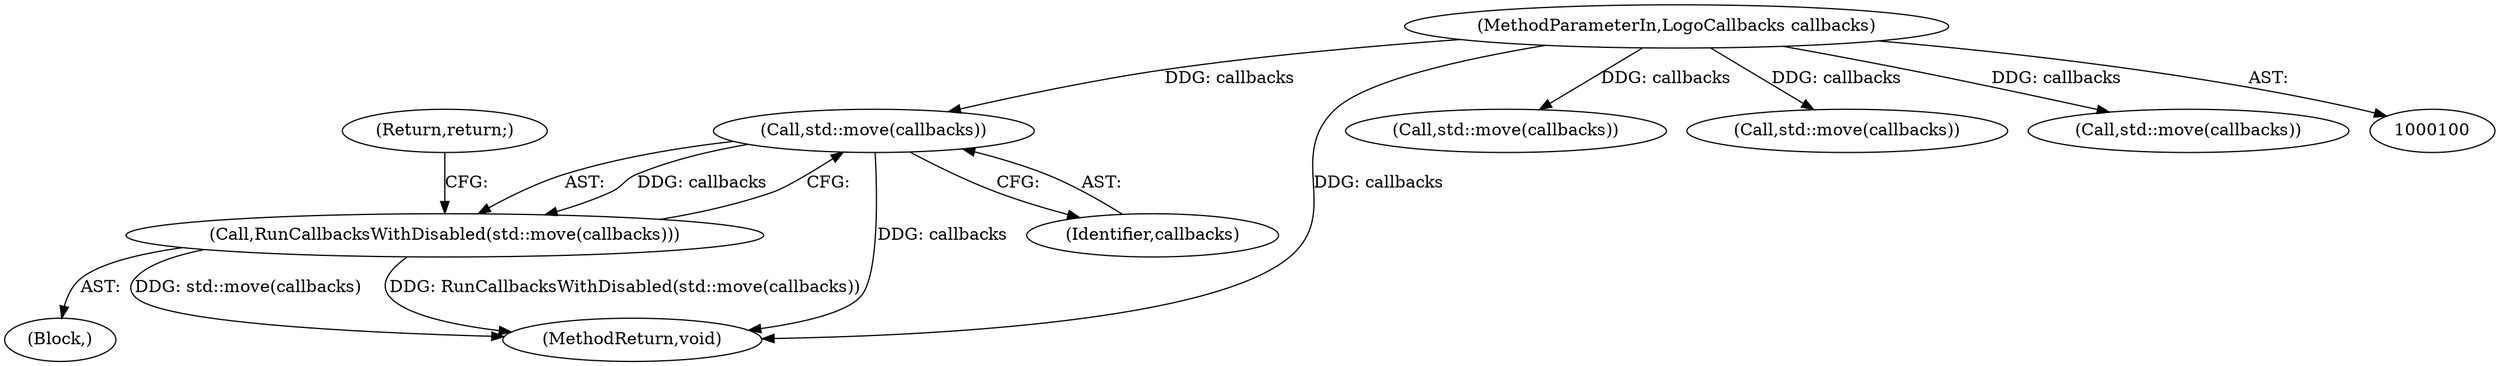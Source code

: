 digraph "1_Chrome_deaa07bec5d105ffc546d37eba3da4cba341fc03_1@API" {
"1000108" [label="(Call,std::move(callbacks))"];
"1000101" [label="(MethodParameterIn,LogoCallbacks callbacks)"];
"1000107" [label="(Call,RunCallbacksWithDisabled(std::move(callbacks)))"];
"1000300" [label="(Call,std::move(callbacks))"];
"1000206" [label="(Call,std::move(callbacks))"];
"1000107" [label="(Call,RunCallbacksWithDisabled(std::move(callbacks)))"];
"1000109" [label="(Identifier,callbacks)"];
"1000110" [label="(Return,return;)"];
"1000120" [label="(Call,std::move(callbacks))"];
"1000106" [label="(Block,)"];
"1000101" [label="(MethodParameterIn,LogoCallbacks callbacks)"];
"1000302" [label="(MethodReturn,void)"];
"1000108" [label="(Call,std::move(callbacks))"];
"1000108" -> "1000107"  [label="AST: "];
"1000108" -> "1000109"  [label="CFG: "];
"1000109" -> "1000108"  [label="AST: "];
"1000107" -> "1000108"  [label="CFG: "];
"1000108" -> "1000302"  [label="DDG: callbacks"];
"1000108" -> "1000107"  [label="DDG: callbacks"];
"1000101" -> "1000108"  [label="DDG: callbacks"];
"1000101" -> "1000100"  [label="AST: "];
"1000101" -> "1000302"  [label="DDG: callbacks"];
"1000101" -> "1000120"  [label="DDG: callbacks"];
"1000101" -> "1000206"  [label="DDG: callbacks"];
"1000101" -> "1000300"  [label="DDG: callbacks"];
"1000107" -> "1000106"  [label="AST: "];
"1000110" -> "1000107"  [label="CFG: "];
"1000107" -> "1000302"  [label="DDG: std::move(callbacks)"];
"1000107" -> "1000302"  [label="DDG: RunCallbacksWithDisabled(std::move(callbacks))"];
}
